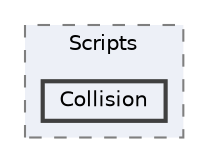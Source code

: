digraph "C:/dev/RD8/Assets/Scripts/Collision"
{
 // LATEX_PDF_SIZE
  bgcolor="transparent";
  edge [fontname=Helvetica,fontsize=10,labelfontname=Helvetica,labelfontsize=10];
  node [fontname=Helvetica,fontsize=10,shape=box,height=0.2,width=0.4];
  compound=true
  subgraph clusterdir_6dc64fe3e81392366e0e322217d46023 {
    graph [ bgcolor="#edf0f7", pencolor="grey50", label="Scripts", fontname=Helvetica,fontsize=10 style="filled,dashed", URL="dir_6dc64fe3e81392366e0e322217d46023.html",tooltip=""]
  dir_131e6bd7ba763c9d455c602a23641c4e [label="Collision", fillcolor="#edf0f7", color="grey25", style="filled,bold", URL="dir_131e6bd7ba763c9d455c602a23641c4e.html",tooltip=""];
  }
}
